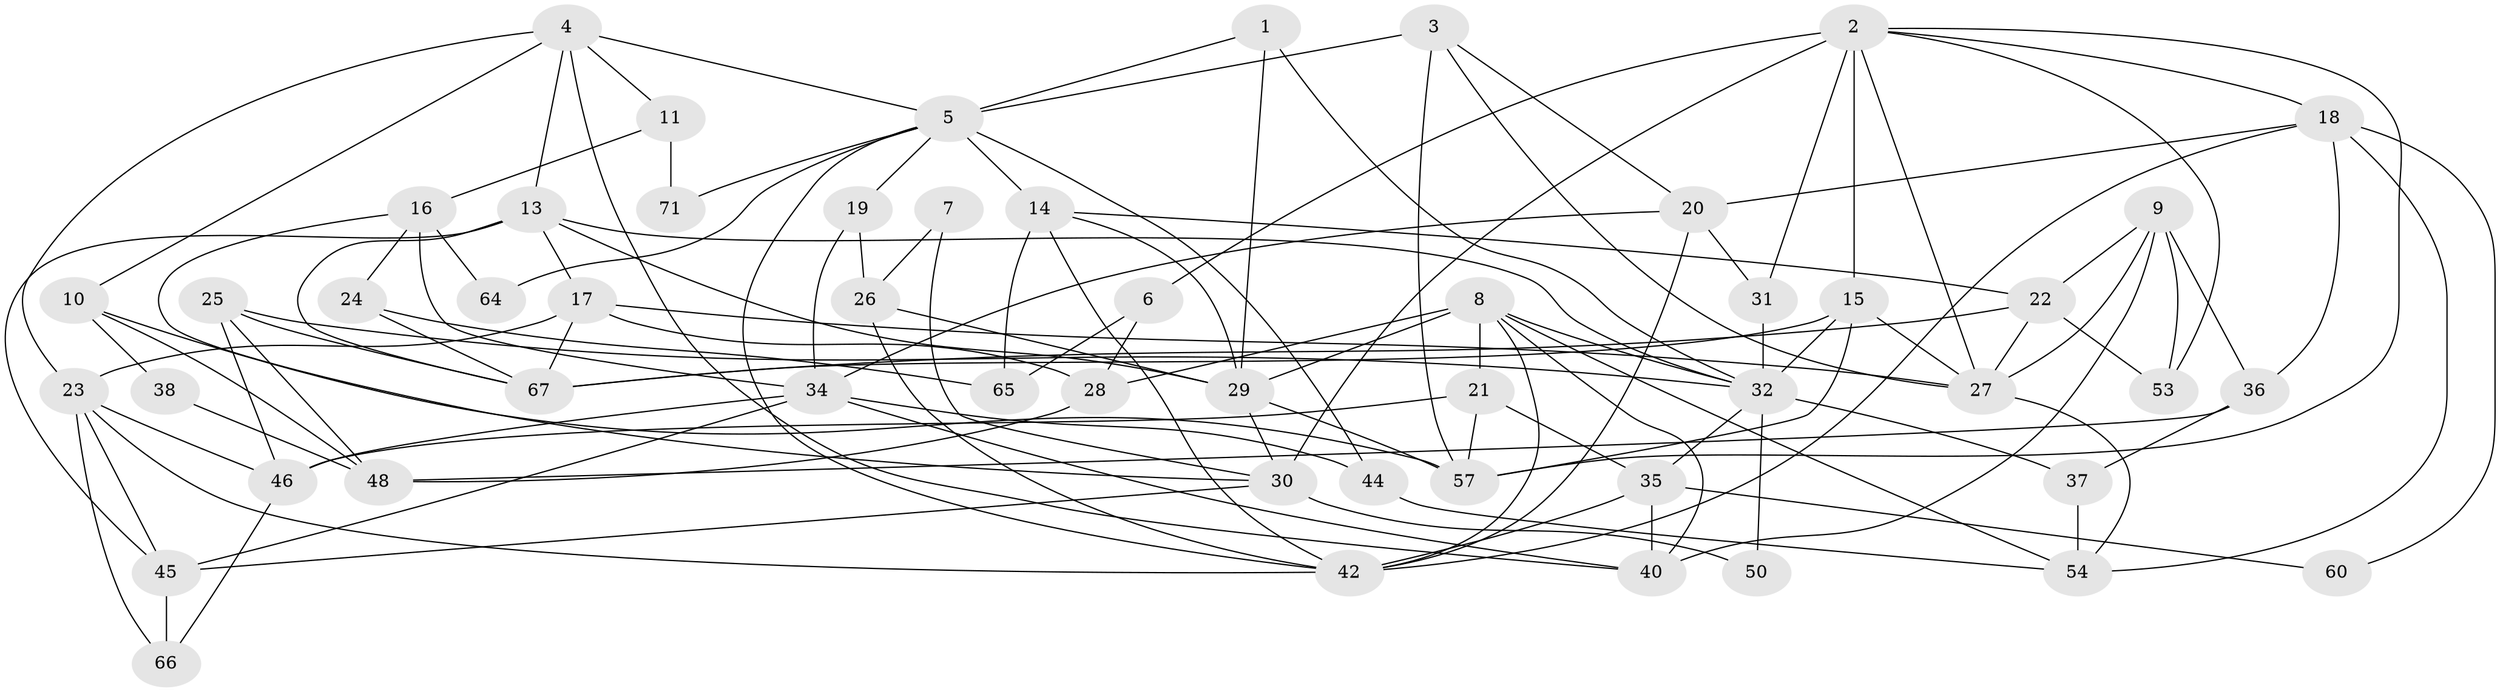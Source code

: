 // original degree distribution, {3: 0.29333333333333333, 5: 0.28, 8: 0.013333333333333334, 2: 0.13333333333333333, 6: 0.05333333333333334, 4: 0.18666666666666668, 7: 0.04}
// Generated by graph-tools (version 1.1) at 2025/11/02/27/25 16:11:17]
// undirected, 52 vertices, 121 edges
graph export_dot {
graph [start="1"]
  node [color=gray90,style=filled];
  1;
  2 [super="+69"];
  3 [super="+51"];
  4 [super="+41"];
  5 [super="+68"];
  6;
  7;
  8 [super="+12"];
  9 [super="+56"];
  10;
  11;
  13 [super="+73"];
  14 [super="+49"];
  15 [super="+62"];
  16;
  17 [super="+59"];
  18;
  19;
  20;
  21 [super="+47"];
  22;
  23 [super="+33"];
  24;
  25;
  26;
  27 [super="+72"];
  28 [super="+39"];
  29 [super="+43"];
  30 [super="+52"];
  31;
  32 [super="+58"];
  34 [super="+63"];
  35;
  36;
  37;
  38;
  40;
  42 [super="+61"];
  44;
  45 [super="+55"];
  46 [super="+75"];
  48;
  50;
  53;
  54;
  57 [super="+70"];
  60;
  64;
  65;
  66;
  67 [super="+74"];
  71;
  1 -- 32;
  1 -- 5;
  1 -- 29;
  2 -- 18;
  2 -- 27;
  2 -- 57;
  2 -- 30 [weight=2];
  2 -- 53;
  2 -- 6;
  2 -- 31;
  2 -- 15;
  3 -- 20;
  3 -- 5;
  3 -- 27;
  3 -- 57;
  4 -- 10;
  4 -- 5;
  4 -- 23;
  4 -- 40;
  4 -- 11;
  4 -- 13;
  5 -- 19;
  5 -- 14 [weight=2];
  5 -- 44;
  5 -- 71;
  5 -- 64;
  5 -- 42;
  6 -- 65;
  6 -- 28;
  7 -- 26;
  7 -- 30;
  8 -- 29;
  8 -- 28;
  8 -- 40;
  8 -- 42;
  8 -- 32;
  8 -- 54;
  8 -- 21;
  9 -- 40;
  9 -- 36;
  9 -- 27;
  9 -- 53;
  9 -- 22;
  10 -- 57 [weight=2];
  10 -- 38;
  10 -- 48;
  11 -- 16;
  11 -- 71;
  13 -- 32 [weight=2];
  13 -- 17;
  13 -- 29 [weight=2];
  13 -- 67;
  13 -- 45;
  14 -- 22;
  14 -- 65;
  14 -- 42;
  14 -- 29;
  15 -- 27;
  15 -- 32;
  15 -- 67;
  15 -- 57;
  16 -- 24;
  16 -- 64;
  16 -- 34;
  16 -- 30;
  17 -- 27;
  17 -- 67;
  17 -- 23;
  17 -- 28;
  18 -- 42;
  18 -- 54;
  18 -- 20;
  18 -- 36;
  18 -- 60;
  19 -- 26;
  19 -- 34;
  20 -- 31;
  20 -- 42;
  20 -- 34;
  21 -- 35;
  21 -- 46;
  21 -- 57;
  22 -- 67;
  22 -- 27;
  22 -- 53;
  23 -- 45;
  23 -- 66;
  23 -- 46;
  23 -- 42;
  24 -- 65;
  24 -- 67;
  25 -- 67;
  25 -- 48;
  25 -- 32;
  25 -- 46;
  26 -- 42;
  26 -- 29;
  27 -- 54;
  28 -- 48;
  29 -- 57;
  29 -- 30;
  30 -- 45;
  30 -- 50;
  31 -- 32;
  32 -- 50;
  32 -- 35;
  32 -- 37;
  34 -- 40;
  34 -- 45;
  34 -- 44;
  34 -- 46;
  35 -- 42;
  35 -- 40;
  35 -- 60;
  36 -- 37;
  36 -- 48;
  37 -- 54;
  38 -- 48;
  44 -- 54;
  45 -- 66;
  46 -- 66;
}
